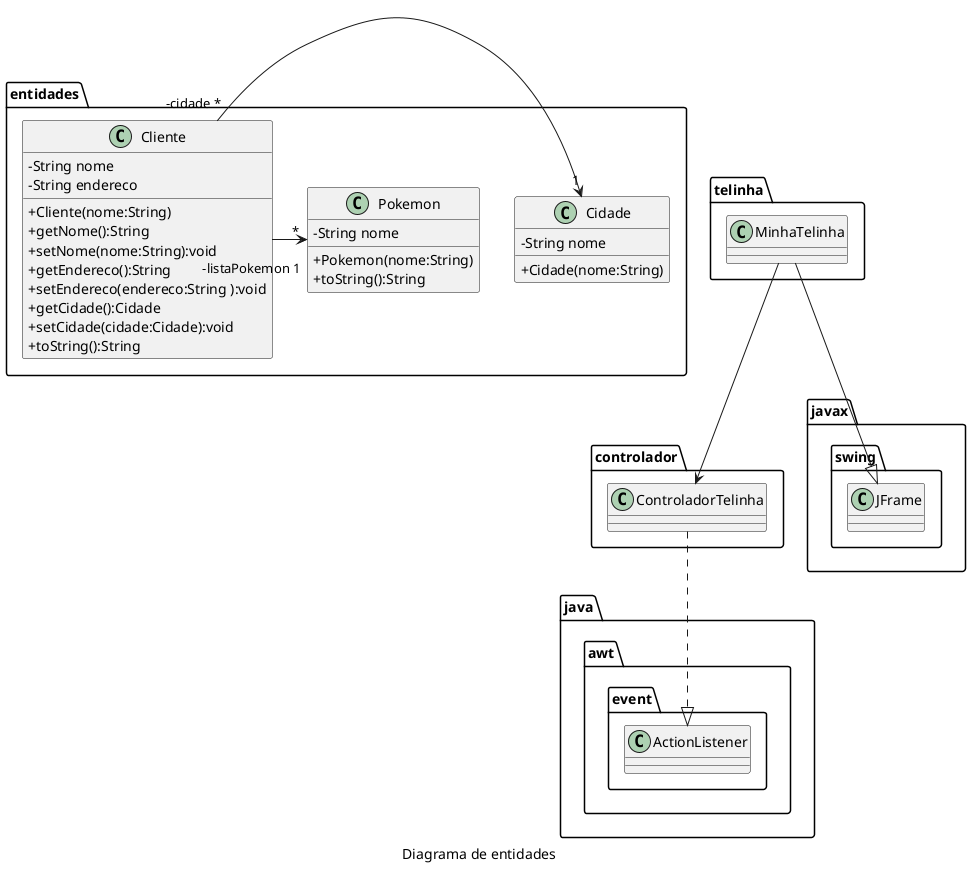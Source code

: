 @startuml
skinparam classAttributeIconSize 0
' left to right direction
caption Diagrama de entidades
namespace entidades {
    class Cliente {
        - String nome
        - String endereco
        + Cliente(nome:String)
        + getNome():String
        + setNome(nome:String):void
        + getEndereco():String
        + setEndereco(endereco:String ):void
        + getCidade():Cidade
        + setCidade(cidade:Cidade):void
        + toString():String
    }
    class Cidade {
        - String nome
        + Cidade(nome:String)
    }

    class Pokemon {
        - String nome
        + Pokemon(nome:String)
        + toString():String
    }
}
namespace telinha {
    class MinhaTelinha {

    }
    
}
namespace controlador {
    class ControladorTelinha {
    }
    
}
    MinhaTelinha --|> javax.swing.JFrame
    MinhaTelinha --> controlador.ControladorTelinha
    ControladorTelinha ..|> java.awt.event.ActionListener
    Cliente "-cidade *" -> "1" Cidade
    Cliente "-listaPokemon 1" -> "*" Pokemon
@enduml
